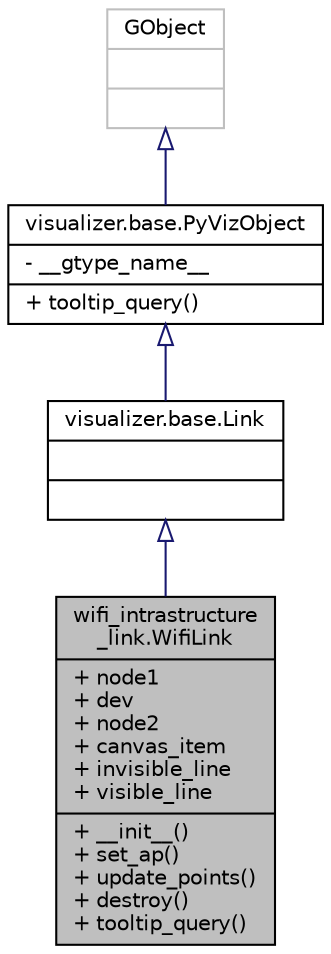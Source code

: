digraph "wifi_intrastructure_link.WifiLink"
{
  edge [fontname="Helvetica",fontsize="10",labelfontname="Helvetica",labelfontsize="10"];
  node [fontname="Helvetica",fontsize="10",shape=record];
  Node1 [label="{wifi_intrastructure\l_link.WifiLink\n|+ node1\l+ dev\l+ node2\l+ canvas_item\l+ invisible_line\l+ visible_line\l|+ __init__()\l+ set_ap()\l+ update_points()\l+ destroy()\l+ tooltip_query()\l}",height=0.2,width=0.4,color="black", fillcolor="grey75", style="filled", fontcolor="black"];
  Node2 -> Node1 [dir="back",color="midnightblue",fontsize="10",style="solid",arrowtail="onormal"];
  Node2 [label="{visualizer.base.Link\n||}",height=0.2,width=0.4,color="black", fillcolor="white", style="filled",URL="$da/d88/classvisualizer_1_1base_1_1Link.html",tooltip="Link class. "];
  Node3 -> Node2 [dir="back",color="midnightblue",fontsize="10",style="solid",arrowtail="onormal"];
  Node3 [label="{visualizer.base.PyVizObject\n|- __gtype_name__\l|+ tooltip_query()\l}",height=0.2,width=0.4,color="black", fillcolor="white", style="filled",URL="$d5/d77/classvisualizer_1_1base_1_1PyVizObject.html",tooltip="PyVizObject class. "];
  Node4 -> Node3 [dir="back",color="midnightblue",fontsize="10",style="solid",arrowtail="onormal"];
  Node4 [label="{GObject\n||}",height=0.2,width=0.4,color="grey75", fillcolor="white", style="filled"];
}
